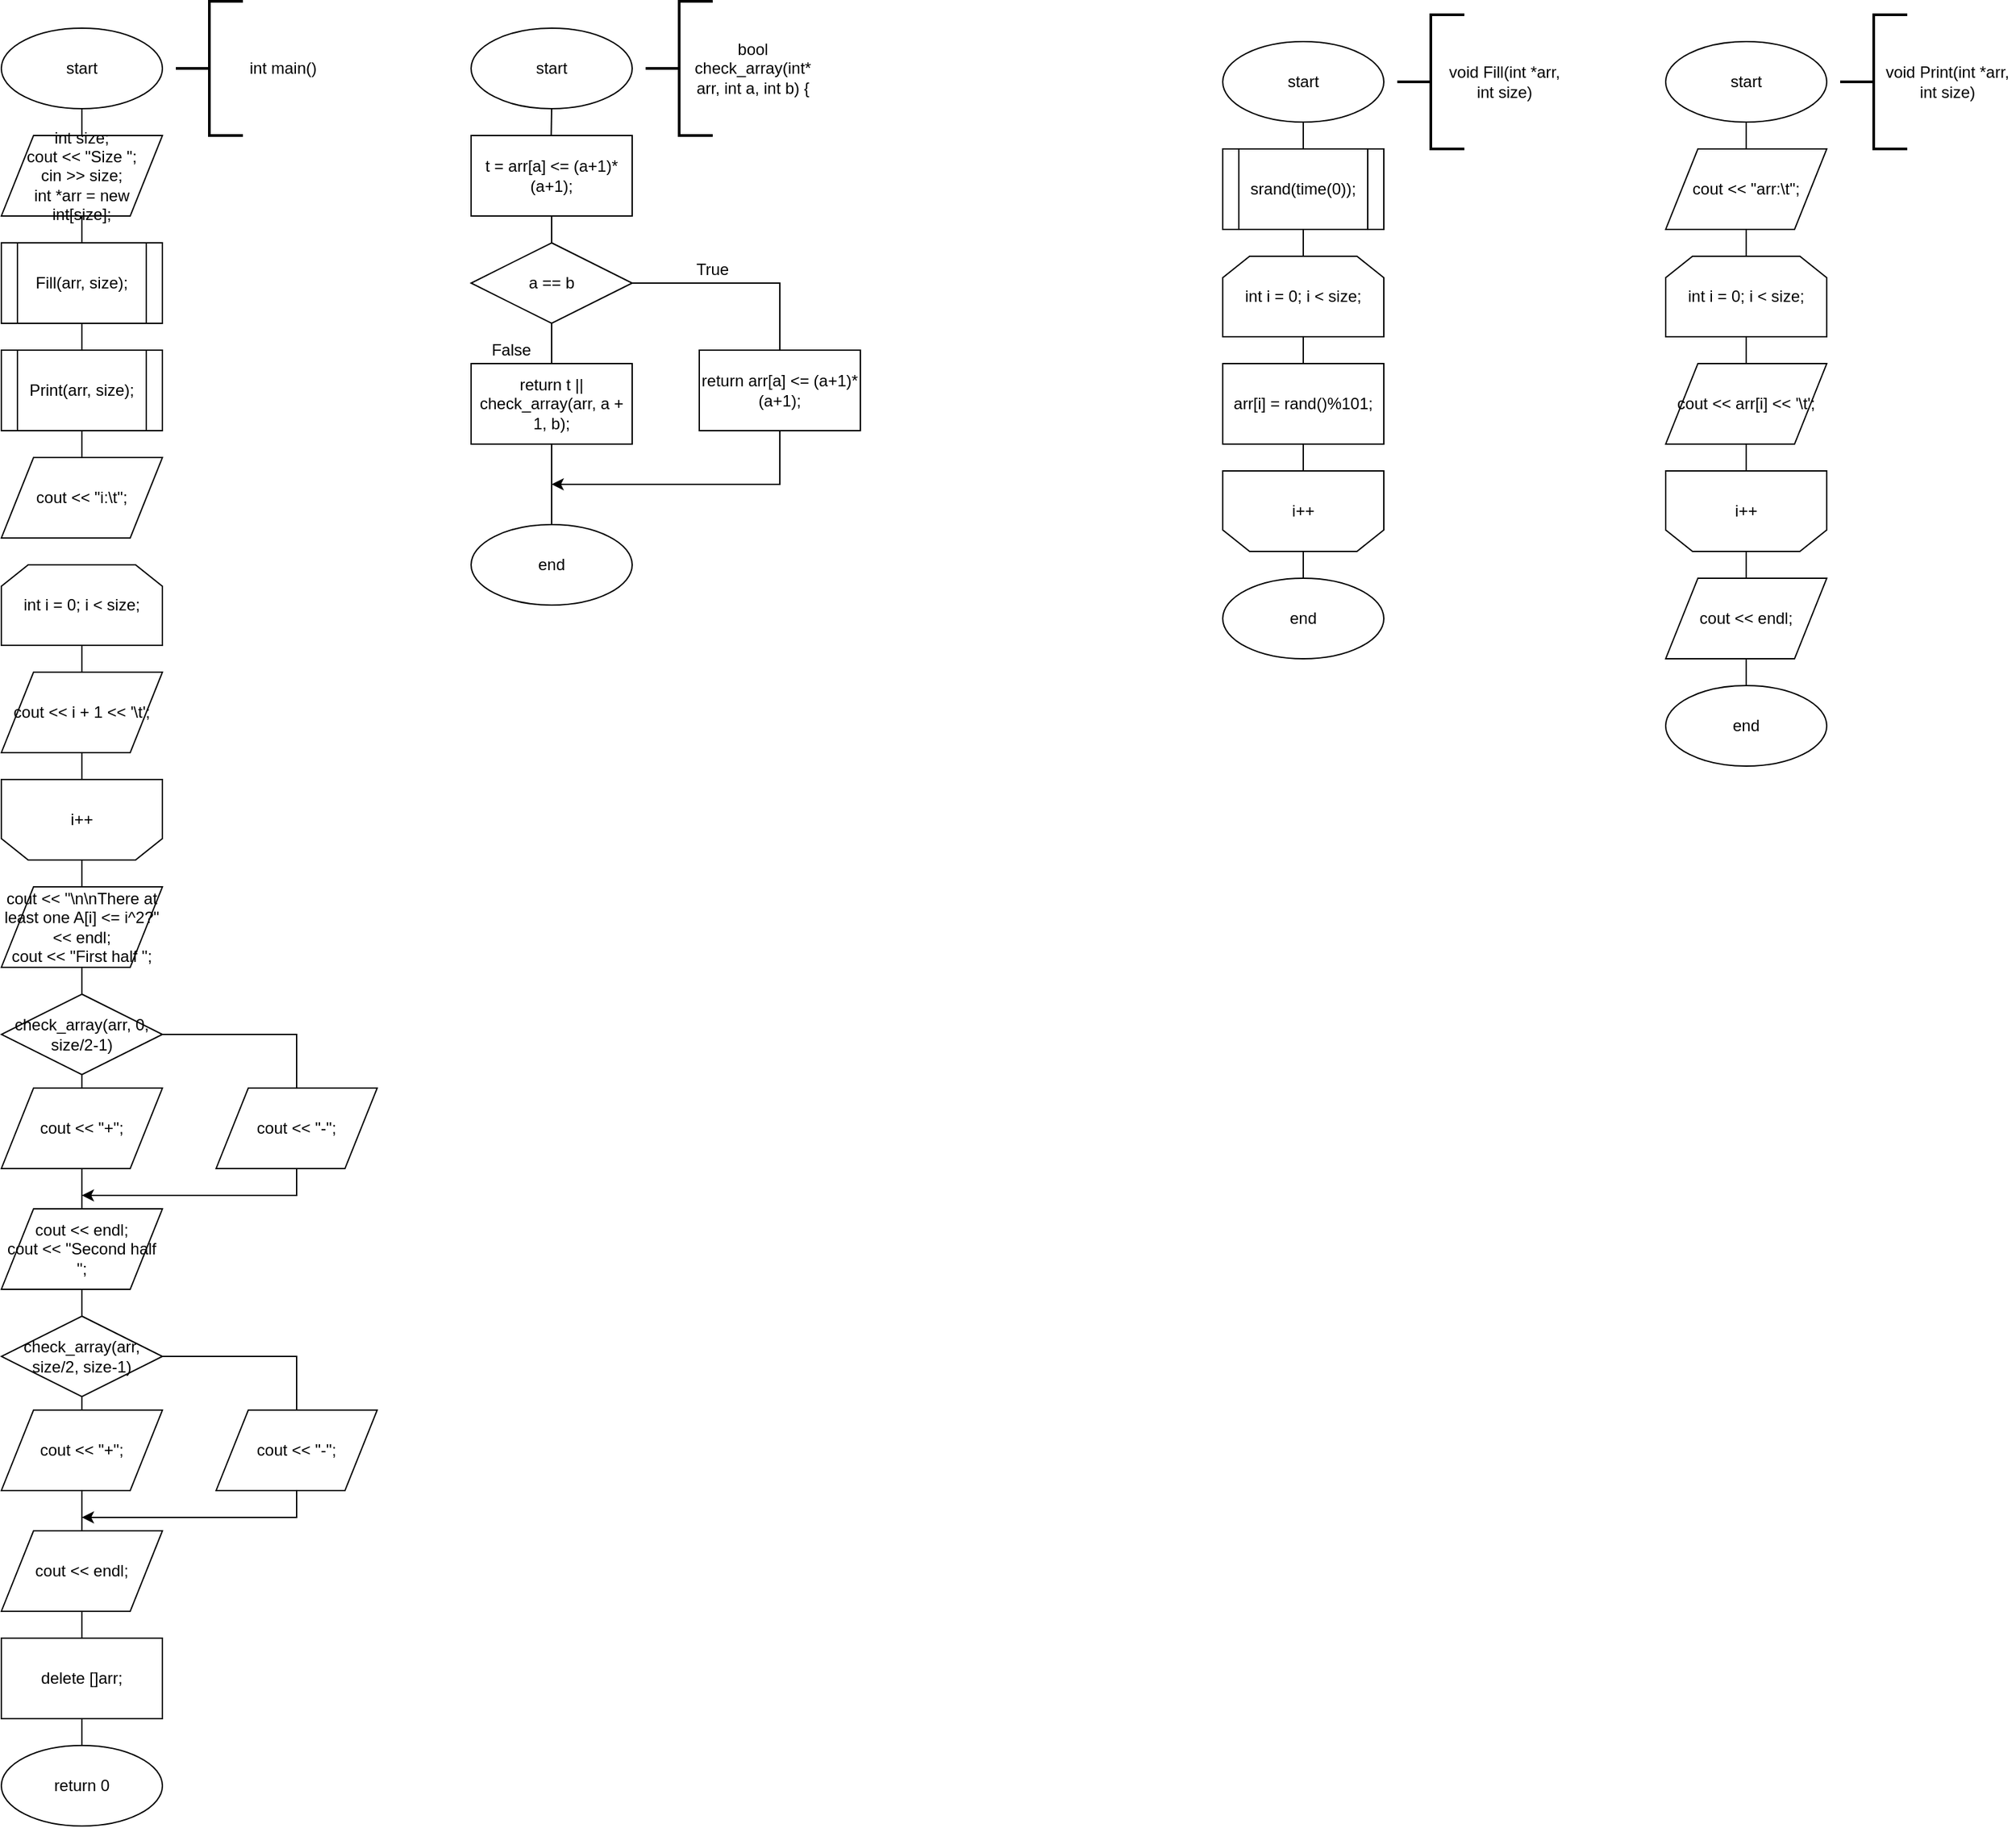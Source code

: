 <mxfile version="12.4.2" type="device" pages="1"><diagram id="lVIEPondSwNxdUhhkCEI" name="Page-1"><mxGraphModel dx="842" dy="483" grid="1" gridSize="10" guides="1" tooltips="1" connect="1" arrows="1" fold="1" page="1" pageScale="1" pageWidth="1654" pageHeight="2336" math="0" shadow="0"><root><mxCell id="0"/><mxCell id="1" parent="0"/><mxCell id="Llsjod8_pQB3S-Gogy5U-6" style="edgeStyle=orthogonalEdgeStyle;rounded=0;orthogonalLoop=1;jettySize=auto;html=1;exitX=0.5;exitY=1;exitDx=0;exitDy=0;entryX=0.5;entryY=0;entryDx=0;entryDy=0;endArrow=none;endFill=0;" parent="1" source="Llsjod8_pQB3S-Gogy5U-2" target="Llsjod8_pQB3S-Gogy5U-5" edge="1"><mxGeometry relative="1" as="geometry"/></mxCell><mxCell id="Llsjod8_pQB3S-Gogy5U-2" value="start" style="ellipse;whiteSpace=wrap;html=1;" parent="1" vertex="1"><mxGeometry x="50" y="50" width="120" height="60" as="geometry"/></mxCell><mxCell id="Llsjod8_pQB3S-Gogy5U-3" value="" style="strokeWidth=2;html=1;shape=mxgraph.flowchart.annotation_2;align=left;labelPosition=right;pointerEvents=1;connectable=0;" parent="1" vertex="1"><mxGeometry x="180" y="30" width="50" height="100" as="geometry"/></mxCell><mxCell id="Llsjod8_pQB3S-Gogy5U-4" value="int main()" style="text;html=1;strokeColor=none;fillColor=none;align=center;verticalAlign=middle;whiteSpace=wrap;rounded=0;" parent="1" vertex="1"><mxGeometry x="210" y="30" width="100" height="100" as="geometry"/></mxCell><mxCell id="Llsjod8_pQB3S-Gogy5U-9" style="edgeStyle=orthogonalEdgeStyle;rounded=0;orthogonalLoop=1;jettySize=auto;html=1;exitX=0.5;exitY=1;exitDx=0;exitDy=0;entryX=0.5;entryY=0;entryDx=0;entryDy=0;endArrow=none;endFill=0;" parent="1" source="Llsjod8_pQB3S-Gogy5U-5" target="Llsjod8_pQB3S-Gogy5U-7" edge="1"><mxGeometry relative="1" as="geometry"/></mxCell><mxCell id="Llsjod8_pQB3S-Gogy5U-5" value="&lt;div&gt;int size;&lt;/div&gt;&lt;div&gt;cout &amp;lt;&amp;lt; &quot;Size &quot;;&lt;/div&gt;&lt;div&gt;cin &amp;gt;&amp;gt; size;&lt;/div&gt;&lt;div&gt;int *arr = new int[size];&lt;/div&gt;" style="shape=parallelogram;perimeter=parallelogramPerimeter;whiteSpace=wrap;html=1;" parent="1" vertex="1"><mxGeometry x="50" y="130" width="120" height="60" as="geometry"/></mxCell><mxCell id="Llsjod8_pQB3S-Gogy5U-10" value="" style="edgeStyle=orthogonalEdgeStyle;rounded=0;orthogonalLoop=1;jettySize=auto;html=1;endArrow=none;endFill=0;" parent="1" source="Llsjod8_pQB3S-Gogy5U-7" target="Llsjod8_pQB3S-Gogy5U-8" edge="1"><mxGeometry relative="1" as="geometry"/></mxCell><mxCell id="Llsjod8_pQB3S-Gogy5U-7" value="Fill(arr, size);" style="shape=process;whiteSpace=wrap;html=1;backgroundOutline=1;" parent="1" vertex="1"><mxGeometry x="50" y="210" width="120" height="60" as="geometry"/></mxCell><mxCell id="Llsjod8_pQB3S-Gogy5U-12" style="edgeStyle=orthogonalEdgeStyle;rounded=0;orthogonalLoop=1;jettySize=auto;html=1;exitX=0.5;exitY=1;exitDx=0;exitDy=0;endArrow=none;endFill=0;" parent="1" source="Llsjod8_pQB3S-Gogy5U-8" target="Llsjod8_pQB3S-Gogy5U-11" edge="1"><mxGeometry relative="1" as="geometry"/></mxCell><mxCell id="Llsjod8_pQB3S-Gogy5U-8" value="Print(arr, size);" style="shape=process;whiteSpace=wrap;html=1;backgroundOutline=1;" parent="1" vertex="1"><mxGeometry x="50" y="290" width="120" height="60" as="geometry"/></mxCell><mxCell id="Llsjod8_pQB3S-Gogy5U-11" value="cout &amp;lt;&amp;lt; &quot;i:\t&quot;;" style="shape=parallelogram;perimeter=parallelogramPerimeter;whiteSpace=wrap;html=1;" parent="1" vertex="1"><mxGeometry x="50" y="370" width="120" height="60" as="geometry"/></mxCell><mxCell id="Llsjod8_pQB3S-Gogy5U-17" style="edgeStyle=orthogonalEdgeStyle;rounded=0;orthogonalLoop=1;jettySize=auto;html=1;exitX=0.5;exitY=1;exitDx=0;exitDy=0;entryX=0.5;entryY=0;entryDx=0;entryDy=0;endArrow=none;endFill=0;" parent="1" source="Llsjod8_pQB3S-Gogy5U-13" target="Llsjod8_pQB3S-Gogy5U-16" edge="1"><mxGeometry relative="1" as="geometry"/></mxCell><mxCell id="Llsjod8_pQB3S-Gogy5U-13" value="int i = 0; i &amp;lt; size;" style="shape=loopLimit;whiteSpace=wrap;html=1;" parent="1" vertex="1"><mxGeometry x="50" y="450" width="120" height="60" as="geometry"/></mxCell><mxCell id="Llsjod8_pQB3S-Gogy5U-23" style="edgeStyle=orthogonalEdgeStyle;rounded=0;orthogonalLoop=1;jettySize=auto;html=1;exitX=0.5;exitY=0;exitDx=0;exitDy=0;entryX=0.5;entryY=0;entryDx=0;entryDy=0;endArrow=none;endFill=0;" parent="1" source="Llsjod8_pQB3S-Gogy5U-15" target="Llsjod8_pQB3S-Gogy5U-22" edge="1"><mxGeometry relative="1" as="geometry"/></mxCell><mxCell id="Llsjod8_pQB3S-Gogy5U-15" value="i++" style="shape=loopLimit;whiteSpace=wrap;html=1;direction=west;" parent="1" vertex="1"><mxGeometry x="50" y="610" width="120" height="60" as="geometry"/></mxCell><mxCell id="Llsjod8_pQB3S-Gogy5U-21" style="edgeStyle=orthogonalEdgeStyle;rounded=0;orthogonalLoop=1;jettySize=auto;html=1;exitX=0.5;exitY=1;exitDx=0;exitDy=0;endArrow=none;endFill=0;" parent="1" source="Llsjod8_pQB3S-Gogy5U-16" target="Llsjod8_pQB3S-Gogy5U-15" edge="1"><mxGeometry relative="1" as="geometry"/></mxCell><mxCell id="Llsjod8_pQB3S-Gogy5U-16" value="cout &amp;lt;&amp;lt; i + 1 &amp;lt;&amp;lt; '\t';" style="shape=parallelogram;perimeter=parallelogramPerimeter;whiteSpace=wrap;html=1;" parent="1" vertex="1"><mxGeometry x="50" y="530" width="120" height="60" as="geometry"/></mxCell><mxCell id="Llsjod8_pQB3S-Gogy5U-25" style="edgeStyle=orthogonalEdgeStyle;rounded=0;orthogonalLoop=1;jettySize=auto;html=1;exitX=0.5;exitY=1;exitDx=0;exitDy=0;entryX=0.5;entryY=0;entryDx=0;entryDy=0;endArrow=none;endFill=0;" parent="1" source="Llsjod8_pQB3S-Gogy5U-22" target="Llsjod8_pQB3S-Gogy5U-24" edge="1"><mxGeometry relative="1" as="geometry"/></mxCell><mxCell id="Llsjod8_pQB3S-Gogy5U-22" value="&lt;div&gt;cout &amp;lt;&amp;lt; &quot;\n\nThere at least one A[i] &amp;lt;= i^2?&quot; &amp;lt;&amp;lt; endl;&lt;/div&gt;&lt;div&gt;cout &amp;lt;&amp;lt; &quot;First half &quot;;&lt;/div&gt;" style="shape=parallelogram;perimeter=parallelogramPerimeter;whiteSpace=wrap;html=1;" parent="1" vertex="1"><mxGeometry x="50" y="690" width="120" height="60" as="geometry"/></mxCell><mxCell id="Llsjod8_pQB3S-Gogy5U-27" style="edgeStyle=orthogonalEdgeStyle;rounded=0;orthogonalLoop=1;jettySize=auto;html=1;exitX=0.5;exitY=1;exitDx=0;exitDy=0;entryX=0.5;entryY=0;entryDx=0;entryDy=0;endArrow=none;endFill=0;" parent="1" source="Llsjod8_pQB3S-Gogy5U-24" target="Llsjod8_pQB3S-Gogy5U-26" edge="1"><mxGeometry relative="1" as="geometry"/></mxCell><mxCell id="Llsjod8_pQB3S-Gogy5U-30" style="edgeStyle=orthogonalEdgeStyle;rounded=0;orthogonalLoop=1;jettySize=auto;html=1;exitX=1;exitY=0.5;exitDx=0;exitDy=0;entryX=0.5;entryY=0;entryDx=0;entryDy=0;endArrow=none;endFill=0;" parent="1" source="Llsjod8_pQB3S-Gogy5U-24" target="Llsjod8_pQB3S-Gogy5U-29" edge="1"><mxGeometry relative="1" as="geometry"/></mxCell><mxCell id="Llsjod8_pQB3S-Gogy5U-24" value="check_array(arr, 0, size/2-1)" style="rhombus;whiteSpace=wrap;html=1;" parent="1" vertex="1"><mxGeometry x="50" y="770" width="120" height="60" as="geometry"/></mxCell><mxCell id="Llsjod8_pQB3S-Gogy5U-31" style="edgeStyle=orthogonalEdgeStyle;rounded=0;orthogonalLoop=1;jettySize=auto;html=1;exitX=0.5;exitY=1;exitDx=0;exitDy=0;entryX=0.5;entryY=0;entryDx=0;entryDy=0;endArrow=none;endFill=0;" parent="1" source="Llsjod8_pQB3S-Gogy5U-26" target="Llsjod8_pQB3S-Gogy5U-28" edge="1"><mxGeometry relative="1" as="geometry"/></mxCell><mxCell id="Llsjod8_pQB3S-Gogy5U-26" value="cout &amp;lt;&amp;lt; &quot;+&quot;;" style="shape=parallelogram;perimeter=parallelogramPerimeter;whiteSpace=wrap;html=1;" parent="1" vertex="1"><mxGeometry x="50" y="840" width="120" height="60" as="geometry"/></mxCell><mxCell id="Llsjod8_pQB3S-Gogy5U-34" style="edgeStyle=orthogonalEdgeStyle;rounded=0;orthogonalLoop=1;jettySize=auto;html=1;exitX=0.5;exitY=1;exitDx=0;exitDy=0;entryX=0.5;entryY=0;entryDx=0;entryDy=0;endArrow=none;endFill=0;" parent="1" source="Llsjod8_pQB3S-Gogy5U-28" edge="1"><mxGeometry relative="1" as="geometry"><mxPoint x="110" y="1010" as="targetPoint"/></mxGeometry></mxCell><mxCell id="Llsjod8_pQB3S-Gogy5U-28" value="&lt;div&gt;cout &amp;lt;&amp;lt; endl;&lt;/div&gt;&lt;div&gt;cout &amp;lt;&amp;lt; &quot;Second half &quot;;&lt;/div&gt;" style="shape=parallelogram;perimeter=parallelogramPerimeter;whiteSpace=wrap;html=1;" parent="1" vertex="1"><mxGeometry x="50" y="930" width="120" height="60" as="geometry"/></mxCell><mxCell id="Llsjod8_pQB3S-Gogy5U-32" style="edgeStyle=orthogonalEdgeStyle;rounded=0;orthogonalLoop=1;jettySize=auto;html=1;exitX=0.5;exitY=1;exitDx=0;exitDy=0;endArrow=classic;endFill=1;" parent="1" source="Llsjod8_pQB3S-Gogy5U-29" edge="1"><mxGeometry relative="1" as="geometry"><mxPoint x="110" y="920" as="targetPoint"/><Array as="points"><mxPoint x="270" y="920"/></Array></mxGeometry></mxCell><mxCell id="Llsjod8_pQB3S-Gogy5U-29" value="cout &amp;lt;&amp;lt; &quot;-&quot;;" style="shape=parallelogram;perimeter=parallelogramPerimeter;whiteSpace=wrap;html=1;" parent="1" vertex="1"><mxGeometry x="210" y="840" width="120" height="60" as="geometry"/></mxCell><mxCell id="Llsjod8_pQB3S-Gogy5U-35" style="edgeStyle=orthogonalEdgeStyle;rounded=0;orthogonalLoop=1;jettySize=auto;html=1;exitX=0.5;exitY=1;exitDx=0;exitDy=0;entryX=0.5;entryY=0;entryDx=0;entryDy=0;endArrow=none;endFill=0;" parent="1" source="Llsjod8_pQB3S-Gogy5U-37" target="Llsjod8_pQB3S-Gogy5U-39" edge="1"><mxGeometry relative="1" as="geometry"/></mxCell><mxCell id="Llsjod8_pQB3S-Gogy5U-36" style="edgeStyle=orthogonalEdgeStyle;rounded=0;orthogonalLoop=1;jettySize=auto;html=1;exitX=1;exitY=0.5;exitDx=0;exitDy=0;entryX=0.5;entryY=0;entryDx=0;entryDy=0;endArrow=none;endFill=0;" parent="1" source="Llsjod8_pQB3S-Gogy5U-37" target="Llsjod8_pQB3S-Gogy5U-43" edge="1"><mxGeometry relative="1" as="geometry"/></mxCell><mxCell id="Llsjod8_pQB3S-Gogy5U-37" value="check_array(arr, size/2, size-1)" style="rhombus;whiteSpace=wrap;html=1;" parent="1" vertex="1"><mxGeometry x="50" y="1010" width="120" height="60" as="geometry"/></mxCell><mxCell id="Llsjod8_pQB3S-Gogy5U-38" style="edgeStyle=orthogonalEdgeStyle;rounded=0;orthogonalLoop=1;jettySize=auto;html=1;exitX=0.5;exitY=1;exitDx=0;exitDy=0;entryX=0.5;entryY=0;entryDx=0;entryDy=0;endArrow=none;endFill=0;" parent="1" source="Llsjod8_pQB3S-Gogy5U-39" target="Llsjod8_pQB3S-Gogy5U-41" edge="1"><mxGeometry relative="1" as="geometry"/></mxCell><mxCell id="Llsjod8_pQB3S-Gogy5U-39" value="cout &amp;lt;&amp;lt; &quot;+&quot;;" style="shape=parallelogram;perimeter=parallelogramPerimeter;whiteSpace=wrap;html=1;" parent="1" vertex="1"><mxGeometry x="50" y="1080" width="120" height="60" as="geometry"/></mxCell><mxCell id="Llsjod8_pQB3S-Gogy5U-40" style="edgeStyle=orthogonalEdgeStyle;rounded=0;orthogonalLoop=1;jettySize=auto;html=1;exitX=0.5;exitY=1;exitDx=0;exitDy=0;entryX=0.5;entryY=0;entryDx=0;entryDy=0;endArrow=none;endFill=0;" parent="1" source="Llsjod8_pQB3S-Gogy5U-41" edge="1"><mxGeometry relative="1" as="geometry"><mxPoint x="110" y="1250" as="targetPoint"/></mxGeometry></mxCell><mxCell id="Llsjod8_pQB3S-Gogy5U-41" value="cout &amp;lt;&amp;lt; endl;" style="shape=parallelogram;perimeter=parallelogramPerimeter;whiteSpace=wrap;html=1;" parent="1" vertex="1"><mxGeometry x="50" y="1170" width="120" height="60" as="geometry"/></mxCell><mxCell id="Llsjod8_pQB3S-Gogy5U-42" style="edgeStyle=orthogonalEdgeStyle;rounded=0;orthogonalLoop=1;jettySize=auto;html=1;exitX=0.5;exitY=1;exitDx=0;exitDy=0;endArrow=classic;endFill=1;" parent="1" source="Llsjod8_pQB3S-Gogy5U-43" edge="1"><mxGeometry relative="1" as="geometry"><mxPoint x="110" y="1160" as="targetPoint"/><Array as="points"><mxPoint x="270" y="1160"/></Array></mxGeometry></mxCell><mxCell id="Llsjod8_pQB3S-Gogy5U-43" value="cout &amp;lt;&amp;lt; &quot;-&quot;;" style="shape=parallelogram;perimeter=parallelogramPerimeter;whiteSpace=wrap;html=1;" parent="1" vertex="1"><mxGeometry x="210" y="1080" width="120" height="60" as="geometry"/></mxCell><mxCell id="Llsjod8_pQB3S-Gogy5U-47" style="edgeStyle=orthogonalEdgeStyle;rounded=0;orthogonalLoop=1;jettySize=auto;html=1;exitX=0.5;exitY=1;exitDx=0;exitDy=0;endArrow=none;endFill=0;" parent="1" source="Llsjod8_pQB3S-Gogy5U-44" target="Llsjod8_pQB3S-Gogy5U-46" edge="1"><mxGeometry relative="1" as="geometry"/></mxCell><mxCell id="Llsjod8_pQB3S-Gogy5U-44" value="delete []arr;" style="rounded=0;whiteSpace=wrap;html=1;" parent="1" vertex="1"><mxGeometry x="50" y="1250" width="120" height="60" as="geometry"/></mxCell><mxCell id="Llsjod8_pQB3S-Gogy5U-46" value="return 0" style="ellipse;whiteSpace=wrap;html=1;" parent="1" vertex="1"><mxGeometry x="50" y="1330" width="120" height="60" as="geometry"/></mxCell><mxCell id="FLGIaU0b1de-0GB0JXId-3" style="edgeStyle=orthogonalEdgeStyle;rounded=0;orthogonalLoop=1;jettySize=auto;html=1;exitX=0.5;exitY=1;exitDx=0;exitDy=0;entryX=0.5;entryY=0;entryDx=0;entryDy=0;endArrow=none;endFill=0;" parent="1" source="Llsjod8_pQB3S-Gogy5U-48" edge="1"><mxGeometry relative="1" as="geometry"><mxPoint x="459.667" y="130.333" as="targetPoint"/></mxGeometry></mxCell><mxCell id="Llsjod8_pQB3S-Gogy5U-48" value="start" style="ellipse;whiteSpace=wrap;html=1;" parent="1" vertex="1"><mxGeometry x="400" y="50" width="120" height="60" as="geometry"/></mxCell><mxCell id="Llsjod8_pQB3S-Gogy5U-49" value="" style="strokeWidth=2;html=1;shape=mxgraph.flowchart.annotation_2;align=left;labelPosition=right;pointerEvents=1;connectable=0;" parent="1" vertex="1"><mxGeometry x="530" y="30" width="50" height="100" as="geometry"/></mxCell><mxCell id="Llsjod8_pQB3S-Gogy5U-50" value="bool check_array(int* arr, int a, int b) {" style="text;html=1;strokeColor=none;fillColor=none;align=center;verticalAlign=middle;whiteSpace=wrap;rounded=0;" parent="1" vertex="1"><mxGeometry x="560" y="30" width="100" height="100" as="geometry"/></mxCell><mxCell id="FLGIaU0b1de-0GB0JXId-20" style="edgeStyle=orthogonalEdgeStyle;rounded=0;orthogonalLoop=1;jettySize=auto;html=1;exitX=0.5;exitY=1;exitDx=0;exitDy=0;entryX=0.5;entryY=0;entryDx=0;entryDy=0;endArrow=none;endFill=0;" parent="1" source="FLGIaU0b1de-0GB0JXId-10" target="FLGIaU0b1de-0GB0JXId-13" edge="1"><mxGeometry relative="1" as="geometry"/></mxCell><mxCell id="FLGIaU0b1de-0GB0JXId-10" value="start" style="ellipse;whiteSpace=wrap;html=1;" parent="1" vertex="1"><mxGeometry x="960" y="60" width="120" height="60" as="geometry"/></mxCell><mxCell id="FLGIaU0b1de-0GB0JXId-11" value="void Fill(int *arr, int size)" style="text;html=1;strokeColor=none;fillColor=none;align=center;verticalAlign=middle;whiteSpace=wrap;rounded=0;" parent="1" vertex="1"><mxGeometry x="1120" y="40" width="100" height="100" as="geometry"/></mxCell><mxCell id="FLGIaU0b1de-0GB0JXId-12" value="" style="strokeWidth=2;html=1;shape=mxgraph.flowchart.annotation_2;align=left;labelPosition=right;pointerEvents=1;connectable=0;" parent="1" vertex="1"><mxGeometry x="1090" y="40" width="50" height="100" as="geometry"/></mxCell><mxCell id="FLGIaU0b1de-0GB0JXId-21" style="edgeStyle=orthogonalEdgeStyle;rounded=0;orthogonalLoop=1;jettySize=auto;html=1;exitX=0.5;exitY=1;exitDx=0;exitDy=0;entryX=0.5;entryY=0;entryDx=0;entryDy=0;endArrow=none;endFill=0;" parent="1" source="FLGIaU0b1de-0GB0JXId-13" target="FLGIaU0b1de-0GB0JXId-14" edge="1"><mxGeometry relative="1" as="geometry"/></mxCell><mxCell id="FLGIaU0b1de-0GB0JXId-13" value="srand(time(0));" style="shape=process;whiteSpace=wrap;html=1;backgroundOutline=1;" parent="1" vertex="1"><mxGeometry x="960" y="140" width="120" height="60" as="geometry"/></mxCell><mxCell id="FLGIaU0b1de-0GB0JXId-22" style="edgeStyle=orthogonalEdgeStyle;rounded=0;orthogonalLoop=1;jettySize=auto;html=1;exitX=0.5;exitY=1;exitDx=0;exitDy=0;entryX=0.5;entryY=0;entryDx=0;entryDy=0;endArrow=none;endFill=0;" parent="1" source="FLGIaU0b1de-0GB0JXId-14" target="FLGIaU0b1de-0GB0JXId-15" edge="1"><mxGeometry relative="1" as="geometry"/></mxCell><mxCell id="FLGIaU0b1de-0GB0JXId-14" value="int i = 0; i &amp;lt; size;" style="shape=loopLimit;whiteSpace=wrap;html=1;" parent="1" vertex="1"><mxGeometry x="960" y="220" width="120" height="60" as="geometry"/></mxCell><mxCell id="FLGIaU0b1de-0GB0JXId-15" value="arr[i] = rand()%101;" style="rounded=0;whiteSpace=wrap;html=1;" parent="1" vertex="1"><mxGeometry x="960" y="300" width="120" height="60" as="geometry"/></mxCell><mxCell id="FLGIaU0b1de-0GB0JXId-18" value="" style="edgeStyle=orthogonalEdgeStyle;rounded=0;orthogonalLoop=1;jettySize=auto;html=1;endArrow=none;endFill=0;" parent="1" source="FLGIaU0b1de-0GB0JXId-16" target="FLGIaU0b1de-0GB0JXId-17" edge="1"><mxGeometry relative="1" as="geometry"/></mxCell><mxCell id="FLGIaU0b1de-0GB0JXId-19" style="edgeStyle=orthogonalEdgeStyle;rounded=0;orthogonalLoop=1;jettySize=auto;html=1;exitX=0.5;exitY=1;exitDx=0;exitDy=0;entryX=0.5;entryY=1;entryDx=0;entryDy=0;endArrow=none;endFill=0;" parent="1" source="FLGIaU0b1de-0GB0JXId-16" target="FLGIaU0b1de-0GB0JXId-15" edge="1"><mxGeometry relative="1" as="geometry"/></mxCell><mxCell id="FLGIaU0b1de-0GB0JXId-16" value="i++" style="shape=loopLimit;whiteSpace=wrap;html=1;direction=west;" parent="1" vertex="1"><mxGeometry x="960" y="380" width="120" height="60" as="geometry"/></mxCell><mxCell id="FLGIaU0b1de-0GB0JXId-17" value="end" style="ellipse;whiteSpace=wrap;html=1;" parent="1" vertex="1"><mxGeometry x="960" y="460" width="120" height="60" as="geometry"/></mxCell><mxCell id="FLGIaU0b1de-0GB0JXId-23" style="edgeStyle=orthogonalEdgeStyle;rounded=0;orthogonalLoop=1;jettySize=auto;html=1;exitX=0.5;exitY=1;exitDx=0;exitDy=0;entryX=0.5;entryY=0;entryDx=0;entryDy=0;endArrow=none;endFill=0;" parent="1" source="FLGIaU0b1de-0GB0JXId-24" edge="1"><mxGeometry relative="1" as="geometry"><mxPoint x="1350" y="140" as="targetPoint"/></mxGeometry></mxCell><mxCell id="FLGIaU0b1de-0GB0JXId-24" value="start" style="ellipse;whiteSpace=wrap;html=1;" parent="1" vertex="1"><mxGeometry x="1290" y="60" width="120" height="60" as="geometry"/></mxCell><mxCell id="FLGIaU0b1de-0GB0JXId-25" value="void Print(int *arr, int size)" style="text;html=1;strokeColor=none;fillColor=none;align=center;verticalAlign=middle;whiteSpace=wrap;rounded=0;" parent="1" vertex="1"><mxGeometry x="1450" y="40" width="100" height="100" as="geometry"/></mxCell><mxCell id="FLGIaU0b1de-0GB0JXId-26" value="" style="strokeWidth=2;html=1;shape=mxgraph.flowchart.annotation_2;align=left;labelPosition=right;pointerEvents=1;connectable=0;" parent="1" vertex="1"><mxGeometry x="1420" y="40" width="50" height="100" as="geometry"/></mxCell><mxCell id="FLGIaU0b1de-0GB0JXId-27" style="edgeStyle=orthogonalEdgeStyle;rounded=0;orthogonalLoop=1;jettySize=auto;html=1;exitX=0.5;exitY=1;exitDx=0;exitDy=0;entryX=0.5;entryY=0;entryDx=0;entryDy=0;endArrow=none;endFill=0;" parent="1" target="FLGIaU0b1de-0GB0JXId-30" edge="1"><mxGeometry relative="1" as="geometry"><mxPoint x="1350" y="200" as="sourcePoint"/></mxGeometry></mxCell><mxCell id="FLGIaU0b1de-0GB0JXId-29" style="edgeStyle=orthogonalEdgeStyle;rounded=0;orthogonalLoop=1;jettySize=auto;html=1;exitX=0.5;exitY=1;exitDx=0;exitDy=0;entryX=0.5;entryY=0;entryDx=0;entryDy=0;endArrow=none;endFill=0;" parent="1" source="FLGIaU0b1de-0GB0JXId-30" edge="1"><mxGeometry relative="1" as="geometry"><mxPoint x="1350" y="300" as="targetPoint"/></mxGeometry></mxCell><mxCell id="FLGIaU0b1de-0GB0JXId-30" value="int i = 0; i &amp;lt; size;" style="shape=loopLimit;whiteSpace=wrap;html=1;" parent="1" vertex="1"><mxGeometry x="1290" y="220" width="120" height="60" as="geometry"/></mxCell><mxCell id="FLGIaU0b1de-0GB0JXId-33" style="edgeStyle=orthogonalEdgeStyle;rounded=0;orthogonalLoop=1;jettySize=auto;html=1;exitX=0.5;exitY=1;exitDx=0;exitDy=0;entryX=0.5;entryY=1;entryDx=0;entryDy=0;endArrow=none;endFill=0;" parent="1" source="FLGIaU0b1de-0GB0JXId-34" edge="1"><mxGeometry relative="1" as="geometry"><mxPoint x="1350" y="360" as="targetPoint"/></mxGeometry></mxCell><mxCell id="FLGIaU0b1de-0GB0JXId-39" style="edgeStyle=orthogonalEdgeStyle;rounded=0;orthogonalLoop=1;jettySize=auto;html=1;exitX=0.5;exitY=0;exitDx=0;exitDy=0;endArrow=none;endFill=0;" parent="1" source="FLGIaU0b1de-0GB0JXId-34" target="FLGIaU0b1de-0GB0JXId-38" edge="1"><mxGeometry relative="1" as="geometry"/></mxCell><mxCell id="FLGIaU0b1de-0GB0JXId-34" value="i++" style="shape=loopLimit;whiteSpace=wrap;html=1;direction=west;" parent="1" vertex="1"><mxGeometry x="1290" y="380" width="120" height="60" as="geometry"/></mxCell><mxCell id="FLGIaU0b1de-0GB0JXId-35" value="end" style="ellipse;whiteSpace=wrap;html=1;" parent="1" vertex="1"><mxGeometry x="1290" y="540" width="120" height="60" as="geometry"/></mxCell><mxCell id="FLGIaU0b1de-0GB0JXId-36" value="cout &amp;lt;&amp;lt; &quot;arr:\t&quot;;" style="shape=parallelogram;perimeter=parallelogramPerimeter;whiteSpace=wrap;html=1;" parent="1" vertex="1"><mxGeometry x="1290" y="140" width="120" height="60" as="geometry"/></mxCell><mxCell id="FLGIaU0b1de-0GB0JXId-37" value="cout &amp;lt;&amp;lt; arr[i] &amp;lt;&amp;lt; '\t';" style="shape=parallelogram;perimeter=parallelogramPerimeter;whiteSpace=wrap;html=1;" parent="1" vertex="1"><mxGeometry x="1290" y="300" width="120" height="60" as="geometry"/></mxCell><mxCell id="FLGIaU0b1de-0GB0JXId-40" style="edgeStyle=orthogonalEdgeStyle;rounded=0;orthogonalLoop=1;jettySize=auto;html=1;exitX=0.5;exitY=1;exitDx=0;exitDy=0;entryX=0.5;entryY=0;entryDx=0;entryDy=0;endArrow=none;endFill=0;" parent="1" source="FLGIaU0b1de-0GB0JXId-38" target="FLGIaU0b1de-0GB0JXId-35" edge="1"><mxGeometry relative="1" as="geometry"/></mxCell><mxCell id="FLGIaU0b1de-0GB0JXId-38" value="cout &amp;lt;&amp;lt; endl;" style="shape=parallelogram;perimeter=parallelogramPerimeter;whiteSpace=wrap;html=1;" parent="1" vertex="1"><mxGeometry x="1290" y="460" width="120" height="60" as="geometry"/></mxCell><mxCell id="_uMgJsLXdfYPamAlyh3V-2" value="t = arr[a] &amp;lt;= (a+1)*(a+1);" style="rounded=0;whiteSpace=wrap;html=1;" vertex="1" parent="1"><mxGeometry x="400" y="130" width="120" height="60" as="geometry"/></mxCell><mxCell id="_uMgJsLXdfYPamAlyh3V-4" value="" style="edgeStyle=orthogonalEdgeStyle;rounded=0;orthogonalLoop=1;jettySize=auto;html=1;endArrow=none;endFill=0;" edge="1" parent="1" source="_uMgJsLXdfYPamAlyh3V-3" target="_uMgJsLXdfYPamAlyh3V-2"><mxGeometry relative="1" as="geometry"/></mxCell><mxCell id="_uMgJsLXdfYPamAlyh3V-6" style="edgeStyle=orthogonalEdgeStyle;rounded=0;orthogonalLoop=1;jettySize=auto;html=1;exitX=1;exitY=0.5;exitDx=0;exitDy=0;entryX=0.5;entryY=0;entryDx=0;entryDy=0;endArrow=none;endFill=0;" edge="1" parent="1" source="_uMgJsLXdfYPamAlyh3V-3" target="_uMgJsLXdfYPamAlyh3V-5"><mxGeometry relative="1" as="geometry"/></mxCell><mxCell id="_uMgJsLXdfYPamAlyh3V-8" style="edgeStyle=orthogonalEdgeStyle;rounded=0;orthogonalLoop=1;jettySize=auto;html=1;exitX=0.5;exitY=1;exitDx=0;exitDy=0;entryX=0.5;entryY=0;entryDx=0;entryDy=0;endArrow=none;endFill=0;" edge="1" parent="1" source="_uMgJsLXdfYPamAlyh3V-3" target="_uMgJsLXdfYPamAlyh3V-7"><mxGeometry relative="1" as="geometry"/></mxCell><mxCell id="_uMgJsLXdfYPamAlyh3V-3" value="a == b" style="rhombus;whiteSpace=wrap;html=1;" vertex="1" parent="1"><mxGeometry x="400" y="210" width="120" height="60" as="geometry"/></mxCell><mxCell id="_uMgJsLXdfYPamAlyh3V-13" style="edgeStyle=orthogonalEdgeStyle;rounded=0;orthogonalLoop=1;jettySize=auto;html=1;exitX=0.5;exitY=1;exitDx=0;exitDy=0;endArrow=classic;endFill=1;" edge="1" parent="1" source="_uMgJsLXdfYPamAlyh3V-5"><mxGeometry relative="1" as="geometry"><mxPoint x="460" y="390" as="targetPoint"/><Array as="points"><mxPoint x="630" y="390"/></Array></mxGeometry></mxCell><mxCell id="_uMgJsLXdfYPamAlyh3V-5" value="return arr[a] &amp;lt;= (a+1)*(a+1);" style="rounded=0;whiteSpace=wrap;html=1;" vertex="1" parent="1"><mxGeometry x="570" y="290" width="120" height="60" as="geometry"/></mxCell><mxCell id="_uMgJsLXdfYPamAlyh3V-12" style="edgeStyle=orthogonalEdgeStyle;rounded=0;orthogonalLoop=1;jettySize=auto;html=1;exitX=0.5;exitY=1;exitDx=0;exitDy=0;entryX=0.5;entryY=0;entryDx=0;entryDy=0;endArrow=none;endFill=0;" edge="1" parent="1" source="_uMgJsLXdfYPamAlyh3V-7" target="_uMgJsLXdfYPamAlyh3V-11"><mxGeometry relative="1" as="geometry"/></mxCell><mxCell id="_uMgJsLXdfYPamAlyh3V-7" value="return t || check_array(arr, a + 1, b);" style="rounded=0;whiteSpace=wrap;html=1;" vertex="1" parent="1"><mxGeometry x="400" y="300" width="120" height="60" as="geometry"/></mxCell><mxCell id="_uMgJsLXdfYPamAlyh3V-9" value="False" style="text;html=1;strokeColor=none;fillColor=none;align=center;verticalAlign=middle;whiteSpace=wrap;rounded=0;" vertex="1" parent="1"><mxGeometry x="410" y="280" width="40" height="20" as="geometry"/></mxCell><mxCell id="_uMgJsLXdfYPamAlyh3V-10" value="True" style="text;html=1;strokeColor=none;fillColor=none;align=center;verticalAlign=middle;whiteSpace=wrap;rounded=0;" vertex="1" parent="1"><mxGeometry x="560" y="220" width="40" height="20" as="geometry"/></mxCell><mxCell id="_uMgJsLXdfYPamAlyh3V-11" value="end" style="ellipse;whiteSpace=wrap;html=1;" vertex="1" parent="1"><mxGeometry x="400" y="420" width="120" height="60" as="geometry"/></mxCell></root></mxGraphModel></diagram></mxfile>